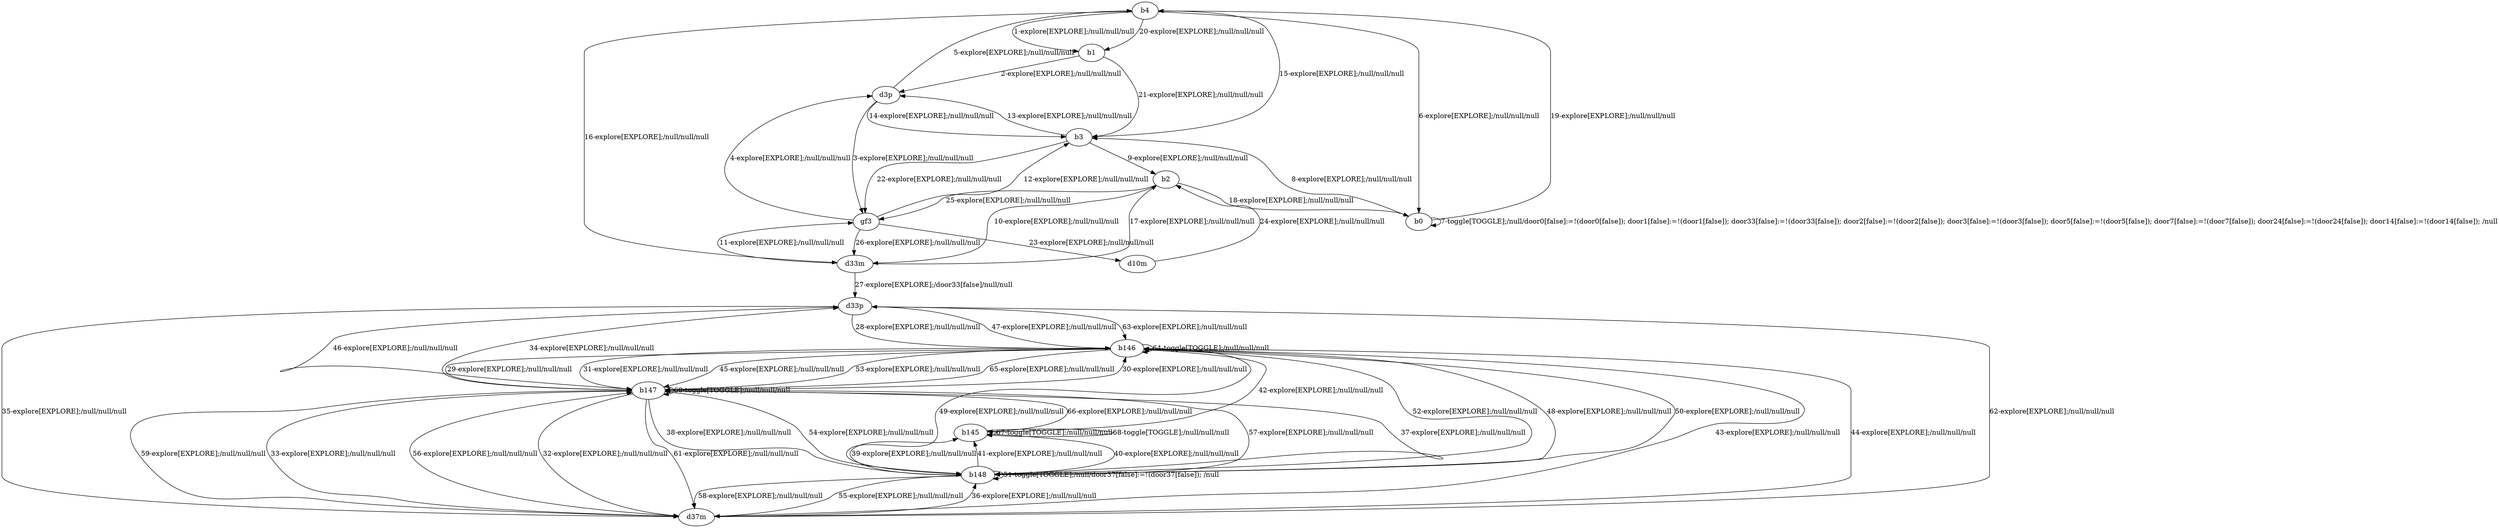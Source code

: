 # Total number of goals covered by this test: 1
# b145 --> b145

digraph g {
"b4" -> "b1" [label = "1-explore[EXPLORE];/null/null/null"];
"b1" -> "d3p" [label = "2-explore[EXPLORE];/null/null/null"];
"d3p" -> "gf3" [label = "3-explore[EXPLORE];/null/null/null"];
"gf3" -> "d3p" [label = "4-explore[EXPLORE];/null/null/null"];
"d3p" -> "b4" [label = "5-explore[EXPLORE];/null/null/null"];
"b4" -> "b0" [label = "6-explore[EXPLORE];/null/null/null"];
"b0" -> "b0" [label = "7-toggle[TOGGLE];/null/door0[false]:=!(door0[false]); door1[false]:=!(door1[false]); door33[false]:=!(door33[false]); door2[false]:=!(door2[false]); door3[false]:=!(door3[false]); door5[false]:=!(door5[false]); door7[false]:=!(door7[false]); door24[false]:=!(door24[false]); door14[false]:=!(door14[false]); /null"];
"b0" -> "b3" [label = "8-explore[EXPLORE];/null/null/null"];
"b3" -> "b2" [label = "9-explore[EXPLORE];/null/null/null"];
"b2" -> "d33m" [label = "10-explore[EXPLORE];/null/null/null"];
"d33m" -> "gf3" [label = "11-explore[EXPLORE];/null/null/null"];
"gf3" -> "b3" [label = "12-explore[EXPLORE];/null/null/null"];
"b3" -> "d3p" [label = "13-explore[EXPLORE];/null/null/null"];
"d3p" -> "b3" [label = "14-explore[EXPLORE];/null/null/null"];
"b3" -> "b4" [label = "15-explore[EXPLORE];/null/null/null"];
"b4" -> "d33m" [label = "16-explore[EXPLORE];/null/null/null"];
"d33m" -> "b2" [label = "17-explore[EXPLORE];/null/null/null"];
"b2" -> "b0" [label = "18-explore[EXPLORE];/null/null/null"];
"b0" -> "b4" [label = "19-explore[EXPLORE];/null/null/null"];
"b4" -> "b1" [label = "20-explore[EXPLORE];/null/null/null"];
"b1" -> "b3" [label = "21-explore[EXPLORE];/null/null/null"];
"b3" -> "gf3" [label = "22-explore[EXPLORE];/null/null/null"];
"gf3" -> "d10m" [label = "23-explore[EXPLORE];/null/null/null"];
"d10m" -> "b2" [label = "24-explore[EXPLORE];/null/null/null"];
"b2" -> "gf3" [label = "25-explore[EXPLORE];/null/null/null"];
"gf3" -> "d33m" [label = "26-explore[EXPLORE];/null/null/null"];
"d33m" -> "d33p" [label = "27-explore[EXPLORE];/door33[false]/null/null"];
"d33p" -> "b146" [label = "28-explore[EXPLORE];/null/null/null"];
"b146" -> "b147" [label = "29-explore[EXPLORE];/null/null/null"];
"b147" -> "b146" [label = "30-explore[EXPLORE];/null/null/null"];
"b146" -> "b147" [label = "31-explore[EXPLORE];/null/null/null"];
"b147" -> "d37m" [label = "32-explore[EXPLORE];/null/null/null"];
"d37m" -> "b147" [label = "33-explore[EXPLORE];/null/null/null"];
"b147" -> "d33p" [label = "34-explore[EXPLORE];/null/null/null"];
"d33p" -> "d37m" [label = "35-explore[EXPLORE];/null/null/null"];
"d37m" -> "b148" [label = "36-explore[EXPLORE];/null/null/null"];
"b148" -> "b147" [label = "37-explore[EXPLORE];/null/null/null"];
"b147" -> "b148" [label = "38-explore[EXPLORE];/null/null/null"];
"b148" -> "b145" [label = "39-explore[EXPLORE];/null/null/null"];
"b145" -> "b148" [label = "40-explore[EXPLORE];/null/null/null"];
"b148" -> "b145" [label = "41-explore[EXPLORE];/null/null/null"];
"b145" -> "b146" [label = "42-explore[EXPLORE];/null/null/null"];
"b146" -> "d37m" [label = "43-explore[EXPLORE];/null/null/null"];
"d37m" -> "b146" [label = "44-explore[EXPLORE];/null/null/null"];
"b146" -> "b147" [label = "45-explore[EXPLORE];/null/null/null"];
"b147" -> "d33p" [label = "46-explore[EXPLORE];/null/null/null"];
"d33p" -> "b146" [label = "47-explore[EXPLORE];/null/null/null"];
"b146" -> "b148" [label = "48-explore[EXPLORE];/null/null/null"];
"b148" -> "b146" [label = "49-explore[EXPLORE];/null/null/null"];
"b146" -> "b148" [label = "50-explore[EXPLORE];/null/null/null"];
"b148" -> "b148" [label = "51-toggle[TOGGLE];/null/door37[false]:=!(door37[false]); /null"];
"b148" -> "b146" [label = "52-explore[EXPLORE];/null/null/null"];
"b146" -> "b147" [label = "53-explore[EXPLORE];/null/null/null"];
"b147" -> "b148" [label = "54-explore[EXPLORE];/null/null/null"];
"b148" -> "d37m" [label = "55-explore[EXPLORE];/null/null/null"];
"d37m" -> "b147" [label = "56-explore[EXPLORE];/null/null/null"];
"b147" -> "b148" [label = "57-explore[EXPLORE];/null/null/null"];
"b148" -> "d37m" [label = "58-explore[EXPLORE];/null/null/null"];
"d37m" -> "b147" [label = "59-explore[EXPLORE];/null/null/null"];
"b147" -> "b147" [label = "60-toggle[TOGGLE];/null/null/null"];
"b147" -> "d37m" [label = "61-explore[EXPLORE];/null/null/null"];
"d37m" -> "d33p" [label = "62-explore[EXPLORE];/null/null/null"];
"d33p" -> "b146" [label = "63-explore[EXPLORE];/null/null/null"];
"b146" -> "b146" [label = "64-toggle[TOGGLE];/null/null/null"];
"b146" -> "b147" [label = "65-explore[EXPLORE];/null/null/null"];
"b147" -> "b145" [label = "66-explore[EXPLORE];/null/null/null"];
"b145" -> "b145" [label = "67-toggle[TOGGLE];/null/null/null"];
"b145" -> "b145" [label = "68-toggle[TOGGLE];/null/null/null"];
}